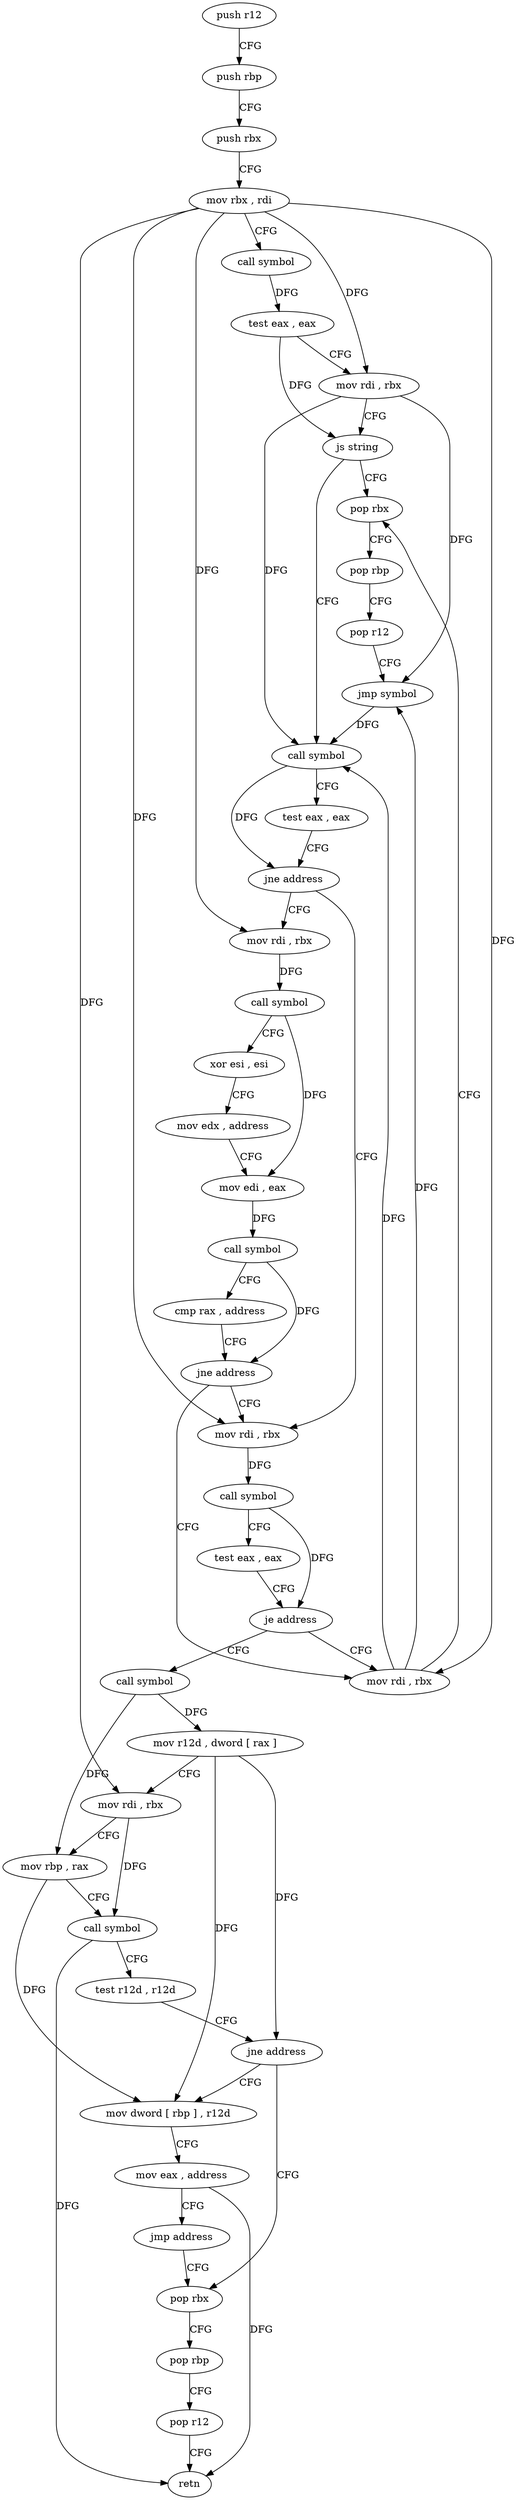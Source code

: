 digraph "func" {
"4268800" [label = "push r12" ]
"4268802" [label = "push rbp" ]
"4268803" [label = "push rbx" ]
"4268804" [label = "mov rbx , rdi" ]
"4268807" [label = "call symbol" ]
"4268812" [label = "test eax , eax" ]
"4268814" [label = "mov rdi , rbx" ]
"4268817" [label = "js string" ]
"4268903" [label = "pop rbx" ]
"4268819" [label = "call symbol" ]
"4268904" [label = "pop rbp" ]
"4268905" [label = "pop r12" ]
"4268907" [label = "jmp symbol" ]
"4268824" [label = "test eax , eax" ]
"4268826" [label = "jne address" ]
"4268872" [label = "mov rdi , rbx" ]
"4268828" [label = "mov rdi , rbx" ]
"4268875" [label = "call symbol" ]
"4268880" [label = "xor esi , esi" ]
"4268882" [label = "mov edx , address" ]
"4268887" [label = "mov edi , eax" ]
"4268889" [label = "call symbol" ]
"4268894" [label = "cmp rax , address" ]
"4268898" [label = "jne address" ]
"4268900" [label = "mov rdi , rbx" ]
"4268831" [label = "call symbol" ]
"4268836" [label = "test eax , eax" ]
"4268838" [label = "je address" ]
"4268840" [label = "call symbol" ]
"4268845" [label = "mov r12d , dword [ rax ]" ]
"4268848" [label = "mov rdi , rbx" ]
"4268851" [label = "mov rbp , rax" ]
"4268854" [label = "call symbol" ]
"4268859" [label = "test r12d , r12d" ]
"4268862" [label = "jne address" ]
"4268912" [label = "mov dword [ rbp ] , r12d" ]
"4268864" [label = "pop rbx" ]
"4268916" [label = "mov eax , address" ]
"4268921" [label = "jmp address" ]
"4268865" [label = "pop rbp" ]
"4268866" [label = "pop r12" ]
"4268868" [label = "retn" ]
"4268800" -> "4268802" [ label = "CFG" ]
"4268802" -> "4268803" [ label = "CFG" ]
"4268803" -> "4268804" [ label = "CFG" ]
"4268804" -> "4268807" [ label = "CFG" ]
"4268804" -> "4268814" [ label = "DFG" ]
"4268804" -> "4268872" [ label = "DFG" ]
"4268804" -> "4268828" [ label = "DFG" ]
"4268804" -> "4268900" [ label = "DFG" ]
"4268804" -> "4268848" [ label = "DFG" ]
"4268807" -> "4268812" [ label = "DFG" ]
"4268812" -> "4268814" [ label = "CFG" ]
"4268812" -> "4268817" [ label = "DFG" ]
"4268814" -> "4268817" [ label = "CFG" ]
"4268814" -> "4268907" [ label = "DFG" ]
"4268814" -> "4268819" [ label = "DFG" ]
"4268817" -> "4268903" [ label = "CFG" ]
"4268817" -> "4268819" [ label = "CFG" ]
"4268903" -> "4268904" [ label = "CFG" ]
"4268819" -> "4268824" [ label = "CFG" ]
"4268819" -> "4268826" [ label = "DFG" ]
"4268904" -> "4268905" [ label = "CFG" ]
"4268905" -> "4268907" [ label = "CFG" ]
"4268907" -> "4268819" [ label = "DFG" ]
"4268824" -> "4268826" [ label = "CFG" ]
"4268826" -> "4268872" [ label = "CFG" ]
"4268826" -> "4268828" [ label = "CFG" ]
"4268872" -> "4268875" [ label = "DFG" ]
"4268828" -> "4268831" [ label = "DFG" ]
"4268875" -> "4268880" [ label = "CFG" ]
"4268875" -> "4268887" [ label = "DFG" ]
"4268880" -> "4268882" [ label = "CFG" ]
"4268882" -> "4268887" [ label = "CFG" ]
"4268887" -> "4268889" [ label = "DFG" ]
"4268889" -> "4268894" [ label = "CFG" ]
"4268889" -> "4268898" [ label = "DFG" ]
"4268894" -> "4268898" [ label = "CFG" ]
"4268898" -> "4268828" [ label = "CFG" ]
"4268898" -> "4268900" [ label = "CFG" ]
"4268900" -> "4268903" [ label = "CFG" ]
"4268900" -> "4268907" [ label = "DFG" ]
"4268900" -> "4268819" [ label = "DFG" ]
"4268831" -> "4268836" [ label = "CFG" ]
"4268831" -> "4268838" [ label = "DFG" ]
"4268836" -> "4268838" [ label = "CFG" ]
"4268838" -> "4268900" [ label = "CFG" ]
"4268838" -> "4268840" [ label = "CFG" ]
"4268840" -> "4268845" [ label = "DFG" ]
"4268840" -> "4268851" [ label = "DFG" ]
"4268845" -> "4268848" [ label = "CFG" ]
"4268845" -> "4268862" [ label = "DFG" ]
"4268845" -> "4268912" [ label = "DFG" ]
"4268848" -> "4268851" [ label = "CFG" ]
"4268848" -> "4268854" [ label = "DFG" ]
"4268851" -> "4268854" [ label = "CFG" ]
"4268851" -> "4268912" [ label = "DFG" ]
"4268854" -> "4268859" [ label = "CFG" ]
"4268854" -> "4268868" [ label = "DFG" ]
"4268859" -> "4268862" [ label = "CFG" ]
"4268862" -> "4268912" [ label = "CFG" ]
"4268862" -> "4268864" [ label = "CFG" ]
"4268912" -> "4268916" [ label = "CFG" ]
"4268864" -> "4268865" [ label = "CFG" ]
"4268916" -> "4268921" [ label = "CFG" ]
"4268916" -> "4268868" [ label = "DFG" ]
"4268921" -> "4268864" [ label = "CFG" ]
"4268865" -> "4268866" [ label = "CFG" ]
"4268866" -> "4268868" [ label = "CFG" ]
}
